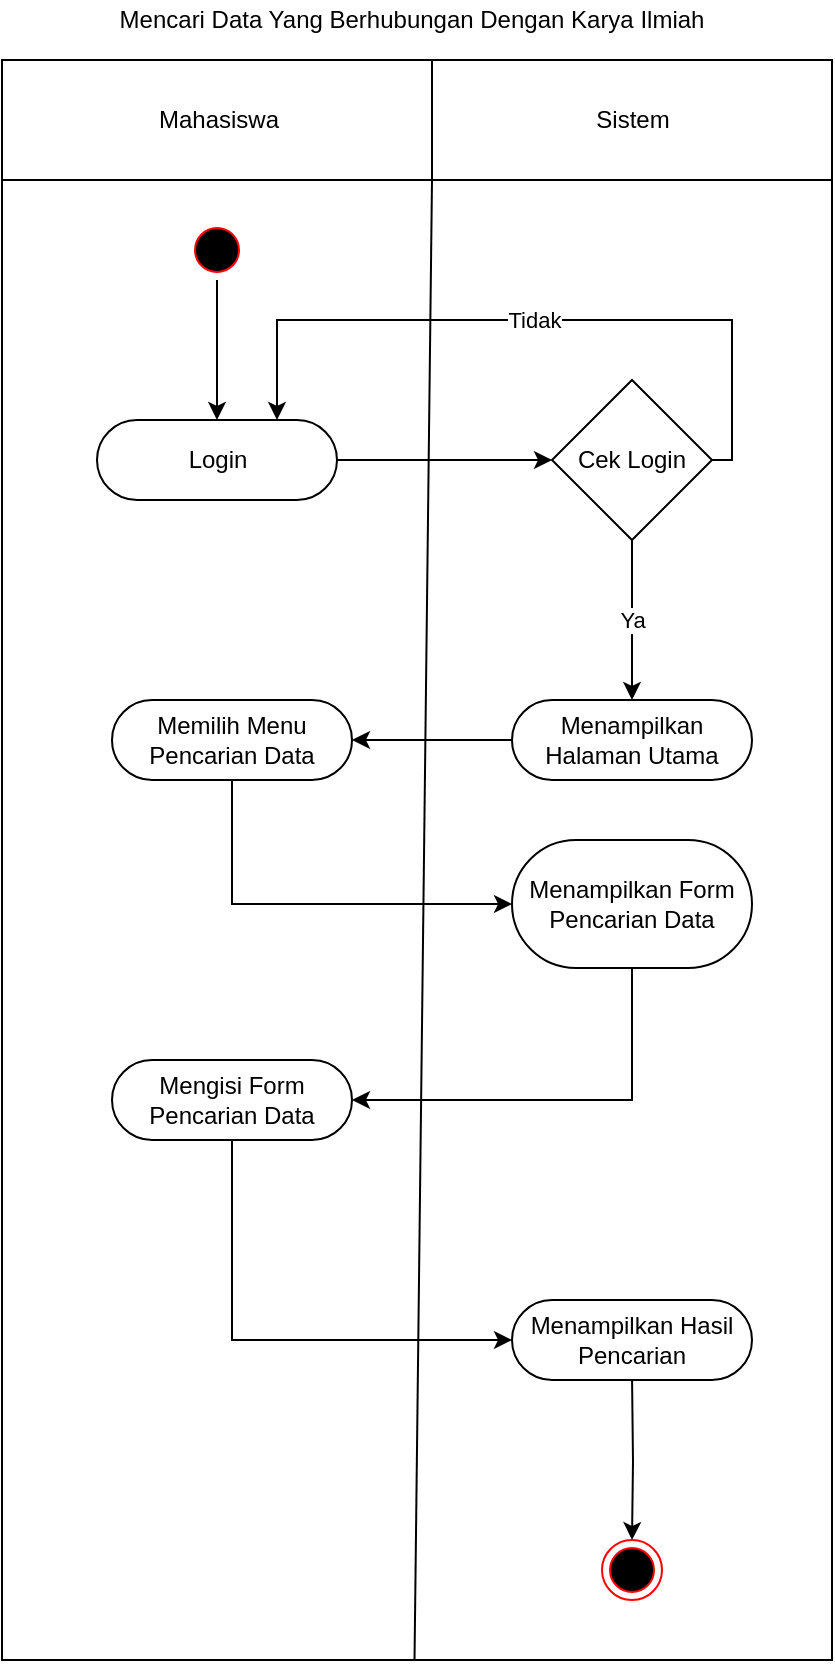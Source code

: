 <mxfile version="12.2.6" type="device" pages="1"><diagram id="1UytXn0bZlIX9q_RdB3l" name="Page-1"><mxGraphModel dx="971" dy="516" grid="1" gridSize="10" guides="1" tooltips="1" connect="1" arrows="1" fold="1" page="1" pageScale="1" pageWidth="827" pageHeight="1169" math="0" shadow="0"><root><mxCell id="0"/><mxCell id="1" parent="0"/><mxCell id="U5wHkFEpuh83H7jWcjIW-7" value="" style="verticalLabelPosition=bottom;verticalAlign=top;html=1;shape=mxgraph.basic.rect;fillColor2=none;strokeWidth=1;size=20;indent=5;" vertex="1" parent="1"><mxGeometry x="105" y="130" width="415" height="800" as="geometry"/></mxCell><mxCell id="U5wHkFEpuh83H7jWcjIW-5" value="" style="ellipse;html=1;shape=startState;fillColor=#000000;strokeColor=#ff0000;" vertex="1" parent="1"><mxGeometry x="197.5" y="210" width="30" height="30" as="geometry"/></mxCell><mxCell id="U5wHkFEpuh83H7jWcjIW-8" value="Mahasiswa" style="verticalLabelPosition=middle;verticalAlign=middle;html=1;shape=mxgraph.basic.rect;fillColor2=none;strokeWidth=1;size=20;indent=5;labelPosition=center;align=center;" vertex="1" parent="1"><mxGeometry x="105" y="130" width="215" height="60" as="geometry"/></mxCell><mxCell id="U5wHkFEpuh83H7jWcjIW-9" value="Sistem" style="verticalLabelPosition=middle;verticalAlign=middle;html=1;shape=mxgraph.basic.rect;fillColor2=none;strokeWidth=1;size=20;indent=5;labelPosition=center;align=center;" vertex="1" parent="1"><mxGeometry x="320" y="130" width="200" height="60" as="geometry"/></mxCell><mxCell id="U5wHkFEpuh83H7jWcjIW-10" value="Mencari Data Yang Berhubungan Dengan Karya Ilmiah" style="text;html=1;strokeColor=none;fillColor=none;align=center;verticalAlign=middle;whiteSpace=wrap;rounded=0;" vertex="1" parent="1"><mxGeometry x="110" y="100" width="400" height="20" as="geometry"/></mxCell><mxCell id="U5wHkFEpuh83H7jWcjIW-11" value="" style="endArrow=none;html=1;exitX=0.497;exitY=1;exitDx=0;exitDy=0;exitPerimeter=0;" edge="1" parent="1" source="U5wHkFEpuh83H7jWcjIW-7"><mxGeometry width="50" height="50" relative="1" as="geometry"><mxPoint x="270" y="240" as="sourcePoint"/><mxPoint x="320" y="190" as="targetPoint"/></mxGeometry></mxCell><mxCell id="U5wHkFEpuh83H7jWcjIW-16" value="" style="edgeStyle=orthogonalEdgeStyle;rounded=0;orthogonalLoop=1;jettySize=auto;html=1;entryX=0;entryY=0.5;entryDx=0;entryDy=0;" edge="1" parent="1" source="U5wHkFEpuh83H7jWcjIW-12" target="U5wHkFEpuh83H7jWcjIW-17"><mxGeometry relative="1" as="geometry"><mxPoint x="352.5" y="330.0" as="targetPoint"/></mxGeometry></mxCell><mxCell id="U5wHkFEpuh83H7jWcjIW-12" value="Login" style="rounded=1;whiteSpace=wrap;html=1;arcSize=50;" vertex="1" parent="1"><mxGeometry x="152.5" y="310" width="120" height="40" as="geometry"/></mxCell><mxCell id="U5wHkFEpuh83H7jWcjIW-19" value="Tidak" style="edgeStyle=orthogonalEdgeStyle;rounded=0;orthogonalLoop=1;jettySize=auto;html=1;entryX=0.75;entryY=0;entryDx=0;entryDy=0;exitX=1;exitY=0.5;exitDx=0;exitDy=0;" edge="1" parent="1" source="U5wHkFEpuh83H7jWcjIW-17" target="U5wHkFEpuh83H7jWcjIW-12"><mxGeometry relative="1" as="geometry"><mxPoint x="540" y="330.0" as="targetPoint"/><Array as="points"><mxPoint x="470" y="330"/><mxPoint x="470" y="260"/><mxPoint x="243" y="260"/></Array></mxGeometry></mxCell><mxCell id="U5wHkFEpuh83H7jWcjIW-21" value="Ya" style="edgeStyle=orthogonalEdgeStyle;rounded=0;orthogonalLoop=1;jettySize=auto;html=1;entryX=0.5;entryY=0;entryDx=0;entryDy=0;" edge="1" parent="1" source="U5wHkFEpuh83H7jWcjIW-17" target="U5wHkFEpuh83H7jWcjIW-22"><mxGeometry relative="1" as="geometry"><mxPoint x="420" y="450.0" as="targetPoint"/></mxGeometry></mxCell><mxCell id="U5wHkFEpuh83H7jWcjIW-17" value="Cek Login" style="rhombus;whiteSpace=wrap;html=1;" vertex="1" parent="1"><mxGeometry x="380" y="290" width="80" height="80" as="geometry"/></mxCell><mxCell id="U5wHkFEpuh83H7jWcjIW-24" value="" style="edgeStyle=orthogonalEdgeStyle;rounded=0;orthogonalLoop=1;jettySize=auto;html=1;" edge="1" parent="1" source="U5wHkFEpuh83H7jWcjIW-22" target="U5wHkFEpuh83H7jWcjIW-23"><mxGeometry relative="1" as="geometry"/></mxCell><mxCell id="U5wHkFEpuh83H7jWcjIW-22" value="Menampilkan Halaman Utama" style="rounded=1;whiteSpace=wrap;html=1;arcSize=50;" vertex="1" parent="1"><mxGeometry x="360" y="450" width="120" height="40" as="geometry"/></mxCell><mxCell id="U5wHkFEpuh83H7jWcjIW-26" value="" style="edgeStyle=orthogonalEdgeStyle;rounded=0;orthogonalLoop=1;jettySize=auto;html=1;entryX=0;entryY=0.5;entryDx=0;entryDy=0;" edge="1" parent="1" source="U5wHkFEpuh83H7jWcjIW-23" target="U5wHkFEpuh83H7jWcjIW-25"><mxGeometry relative="1" as="geometry"><Array as="points"><mxPoint x="220" y="552"/></Array></mxGeometry></mxCell><mxCell id="U5wHkFEpuh83H7jWcjIW-23" value="Memilih Menu Pencarian Data" style="rounded=1;whiteSpace=wrap;html=1;arcSize=50;" vertex="1" parent="1"><mxGeometry x="160" y="450" width="120" height="40" as="geometry"/></mxCell><mxCell id="U5wHkFEpuh83H7jWcjIW-49" value="" style="edgeStyle=orthogonalEdgeStyle;rounded=0;orthogonalLoop=1;jettySize=auto;html=1;entryX=1;entryY=0.5;entryDx=0;entryDy=0;" edge="1" parent="1" source="U5wHkFEpuh83H7jWcjIW-25" target="U5wHkFEpuh83H7jWcjIW-27"><mxGeometry relative="1" as="geometry"><mxPoint x="420" y="664" as="targetPoint"/><Array as="points"><mxPoint x="420" y="650"/></Array></mxGeometry></mxCell><mxCell id="U5wHkFEpuh83H7jWcjIW-25" value="Menampilkan Form Pencarian Data" style="rounded=1;whiteSpace=wrap;html=1;arcSize=50;" vertex="1" parent="1"><mxGeometry x="360" y="520" width="120" height="64" as="geometry"/></mxCell><mxCell id="U5wHkFEpuh83H7jWcjIW-51" value="" style="edgeStyle=orthogonalEdgeStyle;rounded=0;orthogonalLoop=1;jettySize=auto;html=1;entryX=0;entryY=0.5;entryDx=0;entryDy=0;" edge="1" parent="1" source="U5wHkFEpuh83H7jWcjIW-27" target="U5wHkFEpuh83H7jWcjIW-52"><mxGeometry relative="1" as="geometry"><mxPoint x="220" y="750" as="targetPoint"/><Array as="points"><mxPoint x="220" y="770"/></Array></mxGeometry></mxCell><mxCell id="U5wHkFEpuh83H7jWcjIW-27" value="Mengisi Form Pencarian Data" style="rounded=1;whiteSpace=wrap;html=1;arcSize=50;" vertex="1" parent="1"><mxGeometry x="160" y="630" width="120" height="40" as="geometry"/></mxCell><mxCell id="U5wHkFEpuh83H7jWcjIW-52" value="Menampilkan Hasil Pencarian" style="rounded=1;whiteSpace=wrap;html=1;arcSize=50;" vertex="1" parent="1"><mxGeometry x="360" y="750" width="120" height="40" as="geometry"/></mxCell><mxCell id="U5wHkFEpuh83H7jWcjIW-33" value="" style="edgeStyle=orthogonalEdgeStyle;rounded=0;orthogonalLoop=1;jettySize=auto;html=1;" edge="1" parent="1" target="U5wHkFEpuh83H7jWcjIW-32"><mxGeometry relative="1" as="geometry"><mxPoint x="420.034" y="790" as="sourcePoint"/></mxGeometry></mxCell><mxCell id="U5wHkFEpuh83H7jWcjIW-31" value="" style="endArrow=classic;html=1;exitX=0.5;exitY=1;exitDx=0;exitDy=0;entryX=0.5;entryY=0;entryDx=0;entryDy=0;" edge="1" parent="1" source="U5wHkFEpuh83H7jWcjIW-5" target="U5wHkFEpuh83H7jWcjIW-12"><mxGeometry width="50" height="50" relative="1" as="geometry"><mxPoint x="190" y="300" as="sourcePoint"/><mxPoint x="240" y="250" as="targetPoint"/></mxGeometry></mxCell><mxCell id="U5wHkFEpuh83H7jWcjIW-32" value="" style="ellipse;html=1;shape=endState;fillColor=#000000;strokeColor=#ff0000;" vertex="1" parent="1"><mxGeometry x="405" y="870" width="30" height="30" as="geometry"/></mxCell></root></mxGraphModel></diagram></mxfile>